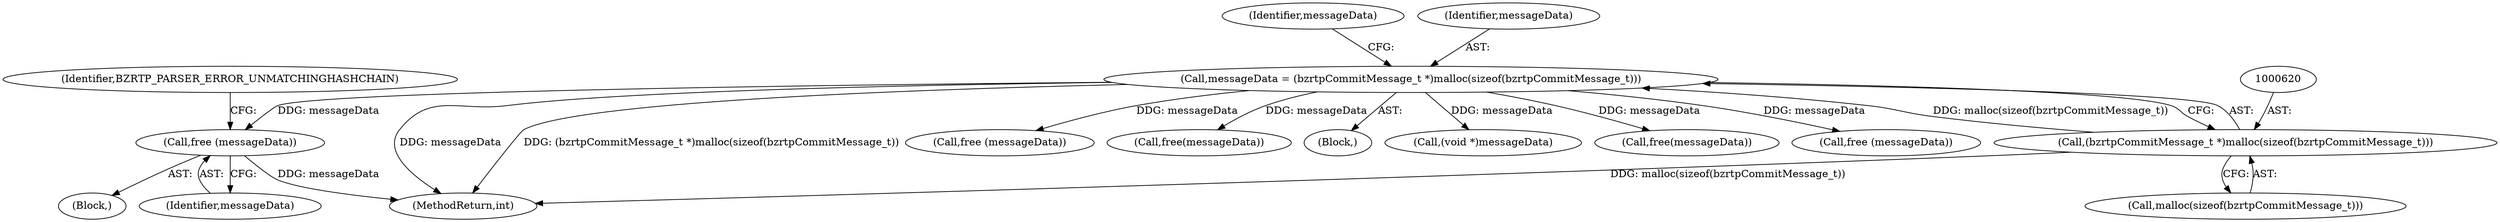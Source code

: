 digraph "0_bzrtp_bbb1e6e2f467ee4bd7b9a8c800e4f07343d7d99b@API" {
"1000674" [label="(Call,free (messageData))"];
"1000617" [label="(Call,messageData = (bzrtpCommitMessage_t *)malloc(sizeof(bzrtpCommitMessage_t)))"];
"1000619" [label="(Call,(bzrtpCommitMessage_t *)malloc(sizeof(bzrtpCommitMessage_t)))"];
"1000642" [label="(Call,free (messageData))"];
"1000675" [label="(Identifier,messageData)"];
"1000626" [label="(Identifier,messageData)"];
"1000804" [label="(Call,free(messageData))"];
"1000674" [label="(Call,free (messageData))"];
"1000619" [label="(Call,(bzrtpCommitMessage_t *)malloc(sizeof(bzrtpCommitMessage_t)))"];
"1000608" [label="(Block,)"];
"1000673" [label="(Block,)"];
"1000617" [label="(Call,messageData = (bzrtpCommitMessage_t *)malloc(sizeof(bzrtpCommitMessage_t)))"];
"1000621" [label="(Call,malloc(sizeof(bzrtpCommitMessage_t)))"];
"1001966" [label="(MethodReturn,int)"];
"1000877" [label="(Call,(void *)messageData)"];
"1000791" [label="(Call,free(messageData))"];
"1000713" [label="(Call,free (messageData))"];
"1000618" [label="(Identifier,messageData)"];
"1000677" [label="(Identifier,BZRTP_PARSER_ERROR_UNMATCHINGHASHCHAIN)"];
"1000674" -> "1000673"  [label="AST: "];
"1000674" -> "1000675"  [label="CFG: "];
"1000675" -> "1000674"  [label="AST: "];
"1000677" -> "1000674"  [label="CFG: "];
"1000674" -> "1001966"  [label="DDG: messageData"];
"1000617" -> "1000674"  [label="DDG: messageData"];
"1000617" -> "1000608"  [label="AST: "];
"1000617" -> "1000619"  [label="CFG: "];
"1000618" -> "1000617"  [label="AST: "];
"1000619" -> "1000617"  [label="AST: "];
"1000626" -> "1000617"  [label="CFG: "];
"1000617" -> "1001966"  [label="DDG: messageData"];
"1000617" -> "1001966"  [label="DDG: (bzrtpCommitMessage_t *)malloc(sizeof(bzrtpCommitMessage_t))"];
"1000619" -> "1000617"  [label="DDG: malloc(sizeof(bzrtpCommitMessage_t))"];
"1000617" -> "1000642"  [label="DDG: messageData"];
"1000617" -> "1000713"  [label="DDG: messageData"];
"1000617" -> "1000791"  [label="DDG: messageData"];
"1000617" -> "1000804"  [label="DDG: messageData"];
"1000617" -> "1000877"  [label="DDG: messageData"];
"1000619" -> "1000621"  [label="CFG: "];
"1000620" -> "1000619"  [label="AST: "];
"1000621" -> "1000619"  [label="AST: "];
"1000619" -> "1001966"  [label="DDG: malloc(sizeof(bzrtpCommitMessage_t))"];
}

